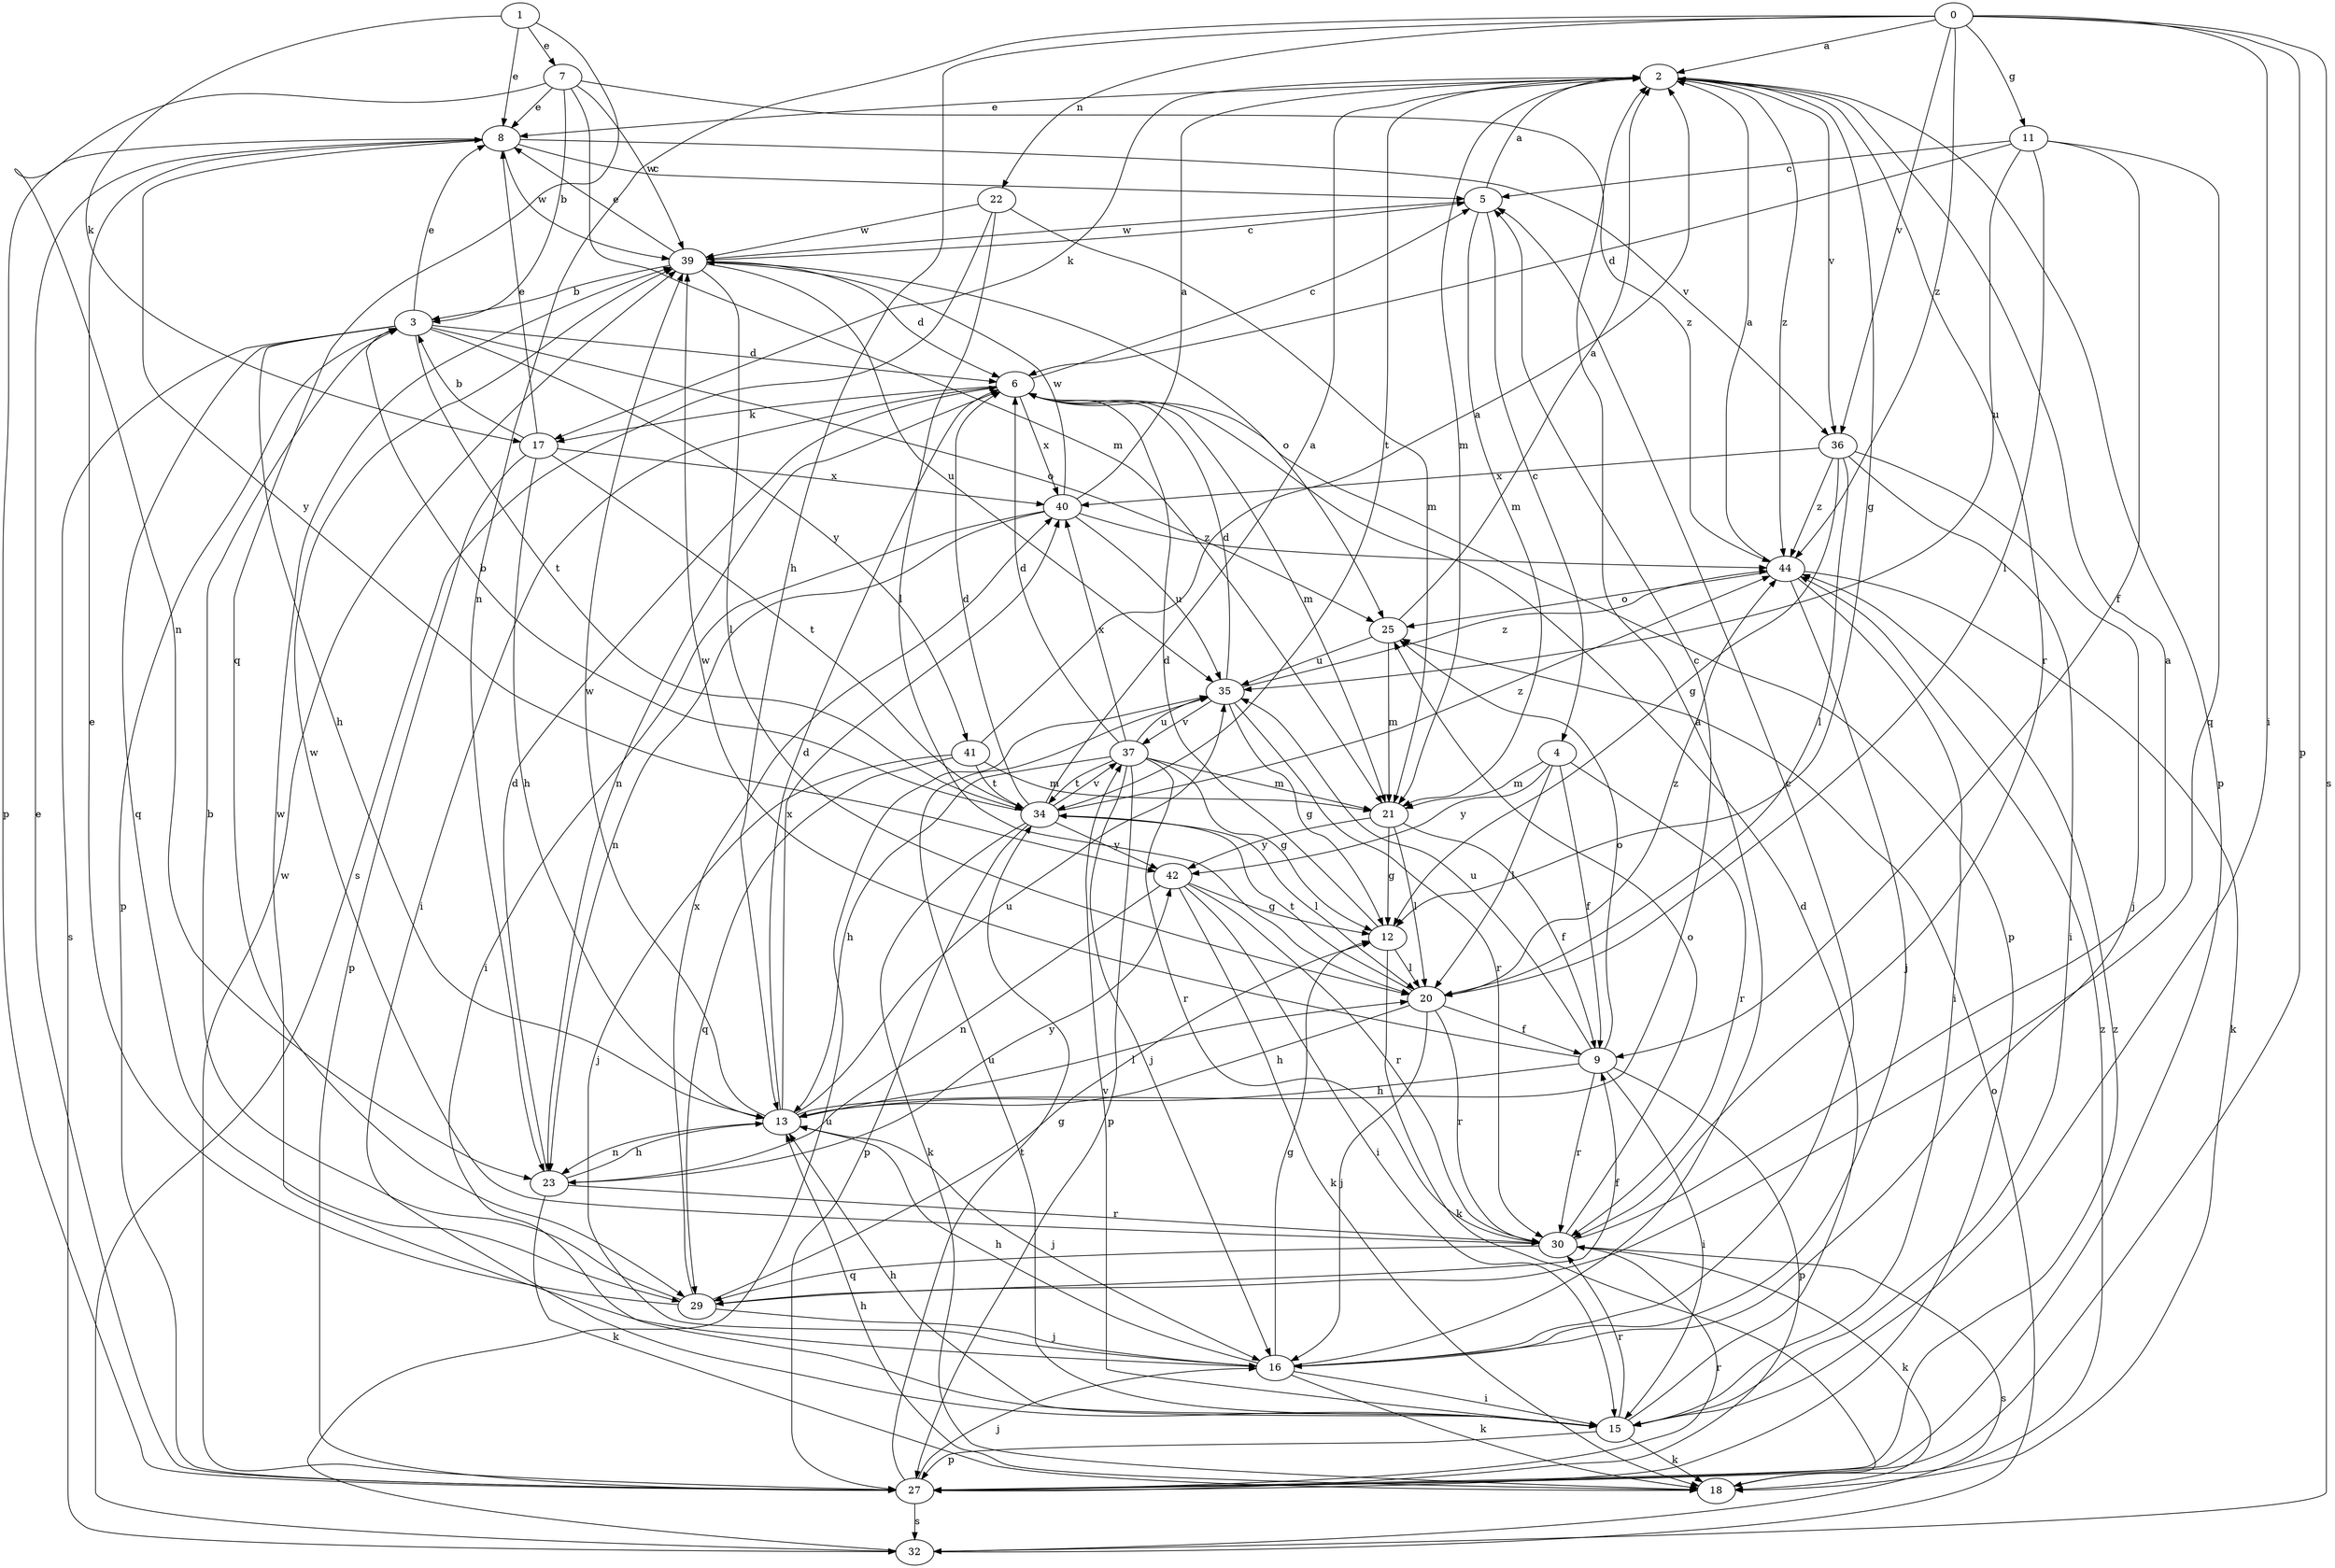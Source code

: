 strict digraph  {
0;
1;
2;
3;
4;
5;
6;
7;
8;
9;
11;
12;
13;
15;
16;
17;
18;
20;
21;
22;
23;
25;
27;
29;
30;
32;
34;
35;
36;
37;
39;
40;
41;
42;
44;
0 -> 2  [label=a];
0 -> 11  [label=g];
0 -> 13  [label=h];
0 -> 15  [label=i];
0 -> 22  [label=n];
0 -> 23  [label=n];
0 -> 27  [label=p];
0 -> 32  [label=s];
0 -> 36  [label=v];
0 -> 44  [label=z];
1 -> 7  [label=e];
1 -> 8  [label=e];
1 -> 17  [label=k];
1 -> 29  [label=q];
2 -> 8  [label=e];
2 -> 12  [label=g];
2 -> 17  [label=k];
2 -> 21  [label=m];
2 -> 27  [label=p];
2 -> 30  [label=r];
2 -> 34  [label=t];
2 -> 36  [label=v];
2 -> 44  [label=z];
3 -> 6  [label=d];
3 -> 8  [label=e];
3 -> 13  [label=h];
3 -> 25  [label=o];
3 -> 27  [label=p];
3 -> 29  [label=q];
3 -> 32  [label=s];
3 -> 34  [label=t];
3 -> 41  [label=y];
4 -> 9  [label=f];
4 -> 20  [label=l];
4 -> 21  [label=m];
4 -> 30  [label=r];
4 -> 42  [label=y];
5 -> 2  [label=a];
5 -> 4  [label=c];
5 -> 21  [label=m];
5 -> 39  [label=w];
6 -> 5  [label=c];
6 -> 15  [label=i];
6 -> 17  [label=k];
6 -> 21  [label=m];
6 -> 23  [label=n];
6 -> 27  [label=p];
6 -> 40  [label=x];
7 -> 3  [label=b];
7 -> 8  [label=e];
7 -> 21  [label=m];
7 -> 23  [label=n];
7 -> 39  [label=w];
7 -> 44  [label=z];
8 -> 5  [label=c];
8 -> 27  [label=p];
8 -> 36  [label=v];
8 -> 39  [label=w];
8 -> 42  [label=y];
9 -> 13  [label=h];
9 -> 15  [label=i];
9 -> 25  [label=o];
9 -> 27  [label=p];
9 -> 30  [label=r];
9 -> 35  [label=u];
9 -> 39  [label=w];
11 -> 5  [label=c];
11 -> 6  [label=d];
11 -> 9  [label=f];
11 -> 20  [label=l];
11 -> 29  [label=q];
11 -> 35  [label=u];
12 -> 6  [label=d];
12 -> 18  [label=k];
12 -> 20  [label=l];
13 -> 5  [label=c];
13 -> 6  [label=d];
13 -> 16  [label=j];
13 -> 20  [label=l];
13 -> 23  [label=n];
13 -> 35  [label=u];
13 -> 39  [label=w];
13 -> 40  [label=x];
15 -> 6  [label=d];
15 -> 13  [label=h];
15 -> 18  [label=k];
15 -> 27  [label=p];
15 -> 30  [label=r];
15 -> 35  [label=u];
15 -> 37  [label=v];
16 -> 2  [label=a];
16 -> 5  [label=c];
16 -> 12  [label=g];
16 -> 13  [label=h];
16 -> 15  [label=i];
16 -> 18  [label=k];
16 -> 39  [label=w];
17 -> 3  [label=b];
17 -> 8  [label=e];
17 -> 13  [label=h];
17 -> 27  [label=p];
17 -> 34  [label=t];
17 -> 40  [label=x];
18 -> 13  [label=h];
18 -> 44  [label=z];
20 -> 9  [label=f];
20 -> 13  [label=h];
20 -> 16  [label=j];
20 -> 30  [label=r];
20 -> 34  [label=t];
20 -> 44  [label=z];
21 -> 9  [label=f];
21 -> 12  [label=g];
21 -> 20  [label=l];
21 -> 42  [label=y];
22 -> 20  [label=l];
22 -> 21  [label=m];
22 -> 32  [label=s];
22 -> 39  [label=w];
23 -> 6  [label=d];
23 -> 13  [label=h];
23 -> 18  [label=k];
23 -> 30  [label=r];
23 -> 42  [label=y];
25 -> 2  [label=a];
25 -> 21  [label=m];
25 -> 35  [label=u];
27 -> 8  [label=e];
27 -> 16  [label=j];
27 -> 30  [label=r];
27 -> 32  [label=s];
27 -> 34  [label=t];
27 -> 39  [label=w];
27 -> 44  [label=z];
29 -> 3  [label=b];
29 -> 8  [label=e];
29 -> 9  [label=f];
29 -> 12  [label=g];
29 -> 16  [label=j];
29 -> 40  [label=x];
30 -> 2  [label=a];
30 -> 18  [label=k];
30 -> 25  [label=o];
30 -> 29  [label=q];
30 -> 32  [label=s];
30 -> 39  [label=w];
32 -> 25  [label=o];
32 -> 35  [label=u];
34 -> 2  [label=a];
34 -> 3  [label=b];
34 -> 6  [label=d];
34 -> 18  [label=k];
34 -> 20  [label=l];
34 -> 27  [label=p];
34 -> 37  [label=v];
34 -> 42  [label=y];
34 -> 44  [label=z];
35 -> 6  [label=d];
35 -> 12  [label=g];
35 -> 30  [label=r];
35 -> 37  [label=v];
35 -> 44  [label=z];
36 -> 12  [label=g];
36 -> 15  [label=i];
36 -> 16  [label=j];
36 -> 20  [label=l];
36 -> 40  [label=x];
36 -> 44  [label=z];
37 -> 6  [label=d];
37 -> 12  [label=g];
37 -> 13  [label=h];
37 -> 16  [label=j];
37 -> 21  [label=m];
37 -> 27  [label=p];
37 -> 30  [label=r];
37 -> 34  [label=t];
37 -> 35  [label=u];
37 -> 40  [label=x];
39 -> 3  [label=b];
39 -> 5  [label=c];
39 -> 6  [label=d];
39 -> 8  [label=e];
39 -> 20  [label=l];
39 -> 25  [label=o];
39 -> 35  [label=u];
40 -> 2  [label=a];
40 -> 15  [label=i];
40 -> 23  [label=n];
40 -> 35  [label=u];
40 -> 39  [label=w];
40 -> 44  [label=z];
41 -> 2  [label=a];
41 -> 16  [label=j];
41 -> 21  [label=m];
41 -> 29  [label=q];
41 -> 34  [label=t];
42 -> 12  [label=g];
42 -> 15  [label=i];
42 -> 18  [label=k];
42 -> 23  [label=n];
42 -> 30  [label=r];
44 -> 2  [label=a];
44 -> 15  [label=i];
44 -> 16  [label=j];
44 -> 18  [label=k];
44 -> 25  [label=o];
}
